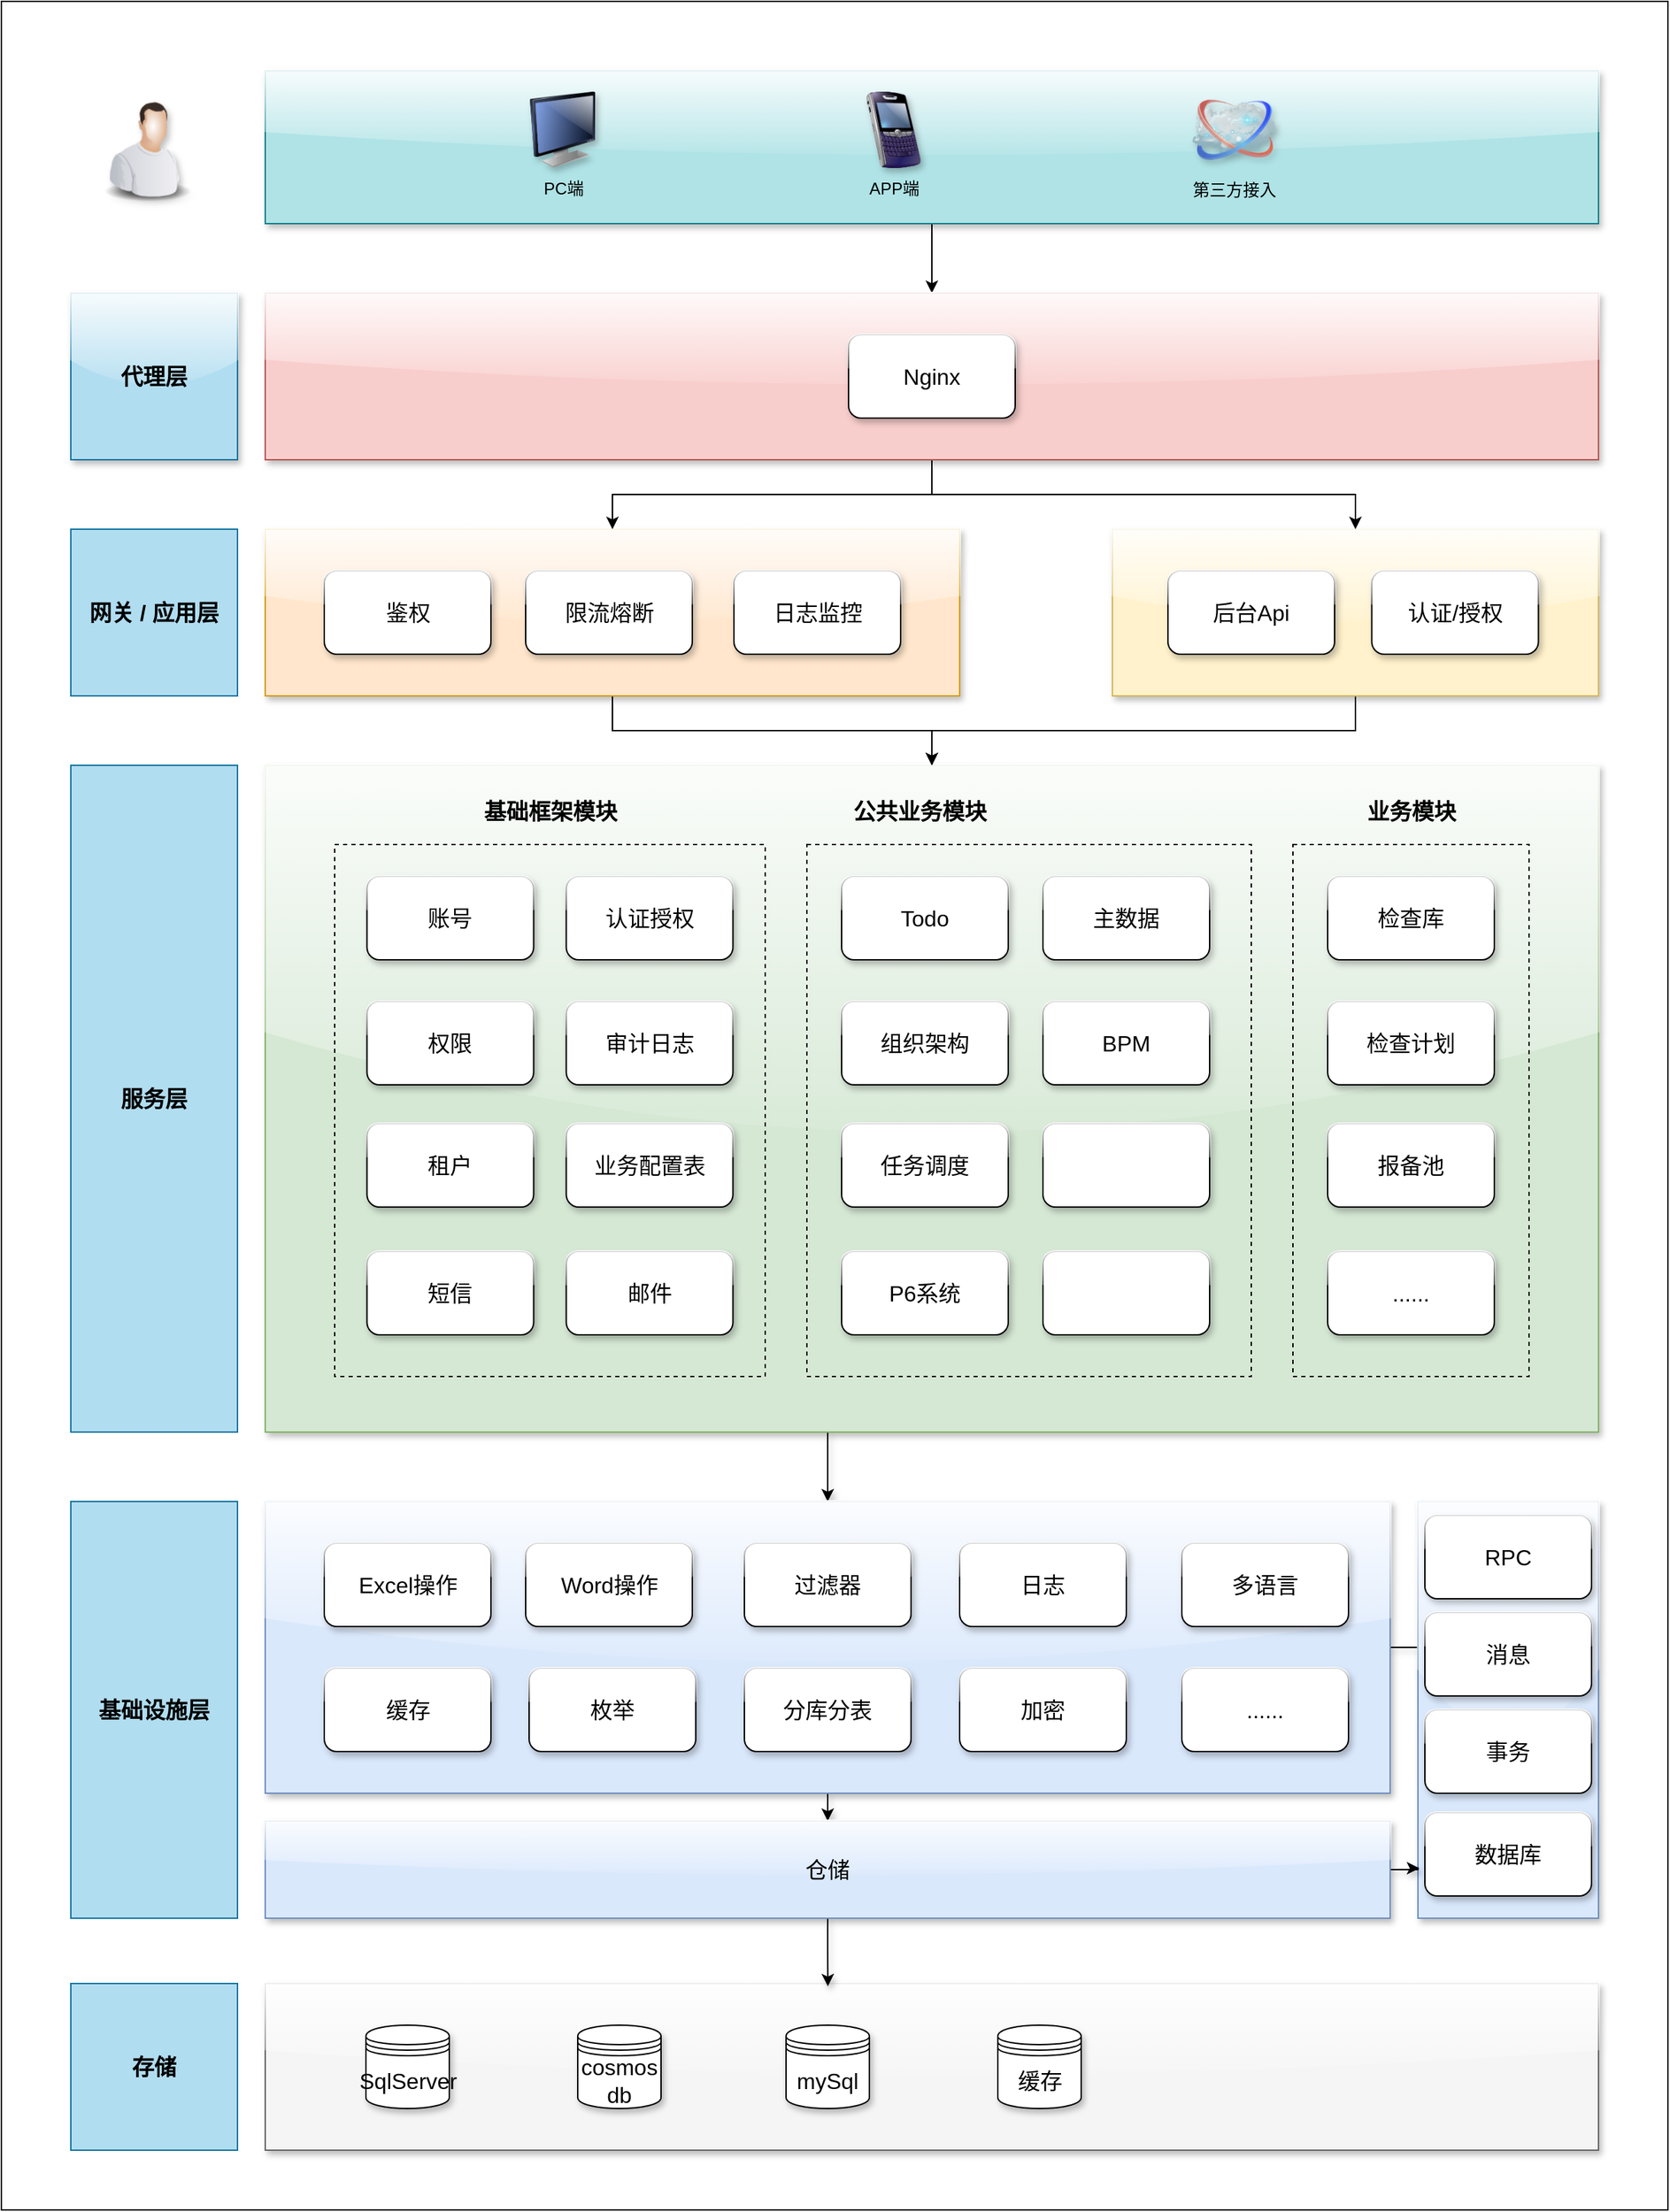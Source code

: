 <mxfile version="14.5.6" type="github">
  <diagram id="t3G-pzk_SLEKTdY6DC6B" name="第 1 页">
    <mxGraphModel dx="1422" dy="762" grid="1" gridSize="10" guides="1" tooltips="1" connect="1" arrows="1" fold="1" page="1" pageScale="1" pageWidth="827" pageHeight="1169" math="0" shadow="0">
      <root>
        <mxCell id="0" />
        <mxCell id="1" parent="0" />
        <mxCell id="U6J5OQ7OiZoA_9P3ea45-144" value="" style="rounded=0;whiteSpace=wrap;html=1;shadow=0;glass=0;sketch=0;strokeWidth=1;fontSize=16;" parent="1" vertex="1">
          <mxGeometry x="250" y="50" width="1200" height="1590" as="geometry" />
        </mxCell>
        <mxCell id="3n2813O9StvmxeVWwpXJ-12" value="" style="edgeStyle=orthogonalEdgeStyle;rounded=0;orthogonalLoop=1;jettySize=auto;html=1;entryX=0.5;entryY=0;entryDx=0;entryDy=0;" edge="1" parent="1" source="U6J5OQ7OiZoA_9P3ea45-149" target="3n2813O9StvmxeVWwpXJ-5">
          <mxGeometry relative="1" as="geometry" />
        </mxCell>
        <mxCell id="U6J5OQ7OiZoA_9P3ea45-149" value="" style="rounded=0;whiteSpace=wrap;html=1;shadow=1;glass=1;sketch=0;strokeWidth=1;fontSize=16;fillColor=#b0e3e6;strokeColor=#0e8088;" parent="1" vertex="1">
          <mxGeometry x="440" y="100" width="960" height="110" as="geometry" />
        </mxCell>
        <mxCell id="U6J5OQ7OiZoA_9P3ea45-136" style="edgeStyle=orthogonalEdgeStyle;rounded=0;orthogonalLoop=1;jettySize=auto;html=1;entryX=0.5;entryY=0;entryDx=0;entryDy=0;shadow=1;fontSize=16;" parent="1" source="U6J5OQ7OiZoA_9P3ea45-7" target="U6J5OQ7OiZoA_9P3ea45-9" edge="1">
          <mxGeometry relative="1" as="geometry">
            <Array as="points">
              <mxPoint x="845" y="1110" />
              <mxPoint x="845" y="1110" />
            </Array>
          </mxGeometry>
        </mxCell>
        <mxCell id="U6J5OQ7OiZoA_9P3ea45-7" value="" style="rounded=0;whiteSpace=wrap;html=1;fontSize=16;fillColor=#d5e8d4;strokeColor=#82b366;glass=1;shadow=1;" parent="1" vertex="1">
          <mxGeometry x="440" y="600" width="960" height="480" as="geometry" />
        </mxCell>
        <mxCell id="U6J5OQ7OiZoA_9P3ea45-60" value="" style="rounded=0;whiteSpace=wrap;html=1;dashed=1;fontSize=16;fillColor=none;" parent="1" vertex="1">
          <mxGeometry x="490" y="657" width="310" height="383" as="geometry" />
        </mxCell>
        <mxCell id="U6J5OQ7OiZoA_9P3ea45-8" value="&lt;font style=&quot;vertical-align: inherit; font-size: 16px;&quot;&gt;&lt;font style=&quot;vertical-align: inherit; font-size: 16px;&quot;&gt;服务层&lt;/font&gt;&lt;/font&gt;" style="rounded=0;whiteSpace=wrap;html=1;fontStyle=1;fontSize=16;labelPosition=center;verticalLabelPosition=middle;align=center;verticalAlign=middle;horizontal=1;fillColor=#b1ddf0;strokeColor=#10739e;" parent="1" vertex="1">
          <mxGeometry x="300" y="600" width="120" height="480" as="geometry" />
        </mxCell>
        <mxCell id="U6J5OQ7OiZoA_9P3ea45-172" value="" style="edgeStyle=orthogonalEdgeStyle;rounded=0;orthogonalLoop=1;jettySize=auto;html=1;shadow=1;fontSize=16;" parent="1" source="U6J5OQ7OiZoA_9P3ea45-9" edge="1">
          <mxGeometry relative="1" as="geometry">
            <mxPoint x="1269" y="1235" as="targetPoint" />
            <Array as="points" />
          </mxGeometry>
        </mxCell>
        <mxCell id="U6J5OQ7OiZoA_9P3ea45-173" value="" style="edgeStyle=orthogonalEdgeStyle;rounded=0;orthogonalLoop=1;jettySize=auto;html=1;shadow=1;fontSize=16;entryX=0.5;entryY=0;entryDx=0;entryDy=0;" parent="1" source="U6J5OQ7OiZoA_9P3ea45-9" target="U6J5OQ7OiZoA_9P3ea45-155" edge="1">
          <mxGeometry relative="1" as="geometry" />
        </mxCell>
        <mxCell id="U6J5OQ7OiZoA_9P3ea45-9" value="" style="rounded=0;whiteSpace=wrap;html=1;fontSize=16;fillColor=#dae8fc;strokeColor=#6c8ebf;glass=1;shadow=1;" parent="1" vertex="1">
          <mxGeometry x="440" y="1130" width="810" height="210" as="geometry" />
        </mxCell>
        <mxCell id="U6J5OQ7OiZoA_9P3ea45-10" value="&lt;font style=&quot;vertical-align: inherit; font-size: 16px;&quot;&gt;&lt;font style=&quot;vertical-align: inherit; font-size: 16px;&quot;&gt;基础设施层&lt;/font&gt;&lt;/font&gt;" style="rounded=0;whiteSpace=wrap;html=1;fontSize=16;fillColor=#b1ddf0;strokeColor=#10739e;fontStyle=1" parent="1" vertex="1">
          <mxGeometry x="300" y="1130" width="120" height="300" as="geometry" />
        </mxCell>
        <mxCell id="U6J5OQ7OiZoA_9P3ea45-11" value="&lt;font style=&quot;vertical-align: inherit; font-size: 16px;&quot;&gt;&lt;font style=&quot;vertical-align: inherit; font-size: 16px;&quot;&gt;&lt;font style=&quot;vertical-align: inherit; font-size: 16px;&quot;&gt;&lt;font style=&quot;vertical-align: inherit; font-size: 16px;&quot;&gt;&lt;font style=&quot;vertical-align: inherit; font-size: 16px;&quot;&gt;&lt;font style=&quot;vertical-align: inherit; font-size: 16px;&quot;&gt;账号&lt;/font&gt;&lt;/font&gt;&lt;/font&gt;&lt;/font&gt;&lt;/font&gt;&lt;/font&gt;" style="rounded=1;whiteSpace=wrap;html=1;fontSize=16;shadow=1;glass=1;" parent="1" vertex="1">
          <mxGeometry x="513.25" y="680" width="120" height="60" as="geometry" />
        </mxCell>
        <mxCell id="U6J5OQ7OiZoA_9P3ea45-12" value="&lt;font style=&quot;vertical-align: inherit; font-size: 16px;&quot;&gt;&lt;font style=&quot;vertical-align: inherit; font-size: 16px;&quot;&gt;&lt;font style=&quot;vertical-align: inherit; font-size: 16px;&quot;&gt;&lt;font style=&quot;vertical-align: inherit; font-size: 16px;&quot;&gt;认证授权&lt;/font&gt;&lt;/font&gt;&lt;/font&gt;&lt;/font&gt;" style="rounded=1;whiteSpace=wrap;html=1;fontSize=16;shadow=1;glass=1;" parent="1" vertex="1">
          <mxGeometry x="656.75" y="680" width="120" height="60" as="geometry" />
        </mxCell>
        <mxCell id="U6J5OQ7OiZoA_9P3ea45-13" value="&lt;font style=&quot;vertical-align: inherit; font-size: 16px;&quot;&gt;&lt;font style=&quot;vertical-align: inherit; font-size: 16px;&quot;&gt;权限&lt;/font&gt;&lt;/font&gt;" style="rounded=1;whiteSpace=wrap;html=1;fontSize=16;shadow=1;glass=1;" parent="1" vertex="1">
          <mxGeometry x="513.25" y="770" width="120" height="60" as="geometry" />
        </mxCell>
        <mxCell id="U6J5OQ7OiZoA_9P3ea45-61" value="&lt;font style=&quot;vertical-align: inherit ; font-size: 16px&quot;&gt;&lt;font style=&quot;vertical-align: inherit ; font-size: 16px&quot;&gt;基础框架模块&lt;/font&gt;&lt;/font&gt;" style="text;html=1;align=center;verticalAlign=middle;whiteSpace=wrap;rounded=0;fontStyle=1;fontSize=16;" parent="1" vertex="1">
          <mxGeometry x="583.75" y="623" width="122.5" height="20" as="geometry" />
        </mxCell>
        <mxCell id="U6J5OQ7OiZoA_9P3ea45-62" value="" style="rounded=0;whiteSpace=wrap;html=1;dashed=1;fontSize=16;fillColor=none;" parent="1" vertex="1">
          <mxGeometry x="830" y="657" width="320" height="383" as="geometry" />
        </mxCell>
        <mxCell id="U6J5OQ7OiZoA_9P3ea45-63" value="&lt;font style=&quot;vertical-align: inherit; font-size: 16px;&quot;&gt;&lt;font style=&quot;vertical-align: inherit; font-size: 16px;&quot;&gt;&lt;font style=&quot;vertical-align: inherit; font-size: 16px;&quot;&gt;&lt;font style=&quot;vertical-align: inherit; font-size: 16px;&quot;&gt;&lt;font style=&quot;vertical-align: inherit; font-size: 16px;&quot;&gt;&lt;font style=&quot;vertical-align: inherit; font-size: 16px;&quot;&gt;&lt;font style=&quot;vertical-align: inherit; font-size: 16px;&quot;&gt;&lt;font style=&quot;vertical-align: inherit; font-size: 16px;&quot;&gt;Todo&lt;/font&gt;&lt;/font&gt;&lt;/font&gt;&lt;/font&gt;&lt;/font&gt;&lt;/font&gt;&lt;/font&gt;&lt;/font&gt;" style="rounded=1;whiteSpace=wrap;html=1;fontSize=16;shadow=1;glass=1;" parent="1" vertex="1">
          <mxGeometry x="855" y="680" width="120" height="60" as="geometry" />
        </mxCell>
        <mxCell id="U6J5OQ7OiZoA_9P3ea45-64" value="&lt;font style=&quot;vertical-align: inherit; font-size: 16px;&quot;&gt;&lt;font style=&quot;vertical-align: inherit; font-size: 16px;&quot;&gt;&lt;font style=&quot;vertical-align: inherit; font-size: 16px;&quot;&gt;&lt;font style=&quot;vertical-align: inherit; font-size: 16px;&quot;&gt;组织架构&lt;/font&gt;&lt;/font&gt;&lt;/font&gt;&lt;/font&gt;" style="rounded=1;whiteSpace=wrap;html=1;fontSize=16;shadow=1;glass=1;" parent="1" vertex="1">
          <mxGeometry x="855" y="770" width="120" height="60" as="geometry" />
        </mxCell>
        <mxCell id="U6J5OQ7OiZoA_9P3ea45-65" value="任务调度" style="rounded=1;whiteSpace=wrap;html=1;fontSize=16;shadow=1;glass=1;" parent="1" vertex="1">
          <mxGeometry x="855" y="858" width="120" height="60" as="geometry" />
        </mxCell>
        <mxCell id="U6J5OQ7OiZoA_9P3ea45-66" value="公共业务模块" style="text;html=1;align=center;verticalAlign=middle;whiteSpace=wrap;rounded=0;fontStyle=1;fontSize=16;" parent="1" vertex="1">
          <mxGeometry x="855" y="623" width="112.5" height="20" as="geometry" />
        </mxCell>
        <mxCell id="U6J5OQ7OiZoA_9P3ea45-67" value="" style="rounded=0;whiteSpace=wrap;html=1;dashed=1;fontSize=16;fillColor=none;" parent="1" vertex="1">
          <mxGeometry x="1180" y="657" width="170" height="383" as="geometry" />
        </mxCell>
        <mxCell id="U6J5OQ7OiZoA_9P3ea45-68" value="&lt;font style=&quot;vertical-align: inherit; font-size: 16px;&quot;&gt;&lt;font style=&quot;vertical-align: inherit; font-size: 16px;&quot;&gt;&lt;font style=&quot;vertical-align: inherit; font-size: 16px;&quot;&gt;&lt;font style=&quot;vertical-align: inherit; font-size: 16px;&quot;&gt;&lt;font style=&quot;vertical-align: inherit; font-size: 16px;&quot;&gt;&lt;font style=&quot;vertical-align: inherit; font-size: 16px;&quot;&gt;&lt;font style=&quot;vertical-align: inherit; font-size: 16px;&quot;&gt;&lt;font style=&quot;vertical-align: inherit; font-size: 16px;&quot;&gt;检查库&lt;/font&gt;&lt;/font&gt;&lt;/font&gt;&lt;/font&gt;&lt;/font&gt;&lt;/font&gt;&lt;/font&gt;&lt;/font&gt;" style="rounded=1;whiteSpace=wrap;html=1;fontSize=16;shadow=1;glass=1;" parent="1" vertex="1">
          <mxGeometry x="1205" y="680" width="120" height="60" as="geometry" />
        </mxCell>
        <mxCell id="U6J5OQ7OiZoA_9P3ea45-69" value="&lt;font style=&quot;vertical-align: inherit; font-size: 16px;&quot;&gt;&lt;font style=&quot;vertical-align: inherit; font-size: 16px;&quot;&gt;&lt;font style=&quot;vertical-align: inherit; font-size: 16px;&quot;&gt;&lt;font style=&quot;vertical-align: inherit; font-size: 16px;&quot;&gt;检查计划&lt;/font&gt;&lt;/font&gt;&lt;/font&gt;&lt;/font&gt;" style="rounded=1;whiteSpace=wrap;html=1;fontSize=16;shadow=1;glass=1;" parent="1" vertex="1">
          <mxGeometry x="1205" y="770" width="120" height="60" as="geometry" />
        </mxCell>
        <mxCell id="U6J5OQ7OiZoA_9P3ea45-70" value="报备池" style="rounded=1;whiteSpace=wrap;html=1;fontSize=16;shadow=1;glass=1;" parent="1" vertex="1">
          <mxGeometry x="1205" y="858" width="120" height="60" as="geometry" />
        </mxCell>
        <mxCell id="U6J5OQ7OiZoA_9P3ea45-71" value="业务模块" style="text;html=1;align=center;verticalAlign=middle;whiteSpace=wrap;rounded=0;fontStyle=1;fontSize=16;" parent="1" vertex="1">
          <mxGeometry x="1208.75" y="623" width="112.5" height="20" as="geometry" />
        </mxCell>
        <mxCell id="U6J5OQ7OiZoA_9P3ea45-72" value="&lt;font style=&quot;vertical-align: inherit; font-size: 16px;&quot;&gt;&lt;font style=&quot;vertical-align: inherit; font-size: 16px;&quot;&gt;Excel操作&lt;/font&gt;&lt;/font&gt;" style="rounded=1;whiteSpace=wrap;html=1;fontSize=16;shadow=1;glass=1;" parent="1" vertex="1">
          <mxGeometry x="482.5" y="1160" width="120" height="60" as="geometry" />
        </mxCell>
        <mxCell id="U6J5OQ7OiZoA_9P3ea45-73" value="&lt;font style=&quot;vertical-align: inherit; font-size: 16px;&quot;&gt;&lt;font style=&quot;vertical-align: inherit; font-size: 16px;&quot;&gt;Word操作&lt;/font&gt;&lt;/font&gt;" style="rounded=1;whiteSpace=wrap;html=1;fontSize=16;shadow=1;glass=1;" parent="1" vertex="1">
          <mxGeometry x="627.5" y="1160" width="120" height="60" as="geometry" />
        </mxCell>
        <mxCell id="U6J5OQ7OiZoA_9P3ea45-75" value="&lt;font style=&quot;vertical-align: inherit; font-size: 16px;&quot;&gt;&lt;font style=&quot;vertical-align: inherit; font-size: 16px;&quot;&gt;加密&lt;/font&gt;&lt;/font&gt;" style="rounded=1;whiteSpace=wrap;html=1;fontSize=16;shadow=1;glass=1;" parent="1" vertex="1">
          <mxGeometry x="940" y="1250" width="120" height="60" as="geometry" />
        </mxCell>
        <mxCell id="U6J5OQ7OiZoA_9P3ea45-76" value="&lt;font style=&quot;vertical-align: inherit ; font-size: 16px&quot;&gt;&lt;font style=&quot;vertical-align: inherit ; font-size: 16px&quot;&gt;日志&lt;/font&gt;&lt;/font&gt;" style="rounded=1;whiteSpace=wrap;html=1;fontSize=16;shadow=1;glass=1;" parent="1" vertex="1">
          <mxGeometry x="940" y="1160" width="120" height="60" as="geometry" />
        </mxCell>
        <mxCell id="U6J5OQ7OiZoA_9P3ea45-77" value="&lt;font style=&quot;vertical-align: inherit ; font-size: 16px&quot;&gt;&lt;font style=&quot;vertical-align: inherit ; font-size: 16px&quot;&gt;缓存&lt;/font&gt;&lt;/font&gt;" style="rounded=1;whiteSpace=wrap;html=1;fontSize=16;shadow=1;glass=1;" parent="1" vertex="1">
          <mxGeometry x="482.5" y="1250" width="120" height="60" as="geometry" />
        </mxCell>
        <mxCell id="U6J5OQ7OiZoA_9P3ea45-79" value="&lt;font style=&quot;vertical-align: inherit ; font-size: 16px&quot;&gt;&lt;font style=&quot;vertical-align: inherit ; font-size: 16px&quot;&gt;分库分表&lt;/font&gt;&lt;/font&gt;" style="rounded=1;whiteSpace=wrap;html=1;fontSize=16;shadow=1;glass=1;" parent="1" vertex="1">
          <mxGeometry x="785" y="1250" width="120" height="60" as="geometry" />
        </mxCell>
        <mxCell id="U6J5OQ7OiZoA_9P3ea45-80" value="审计日志" style="rounded=1;whiteSpace=wrap;html=1;fontSize=16;shadow=1;glass=1;" parent="1" vertex="1">
          <mxGeometry x="656.75" y="770" width="120" height="60" as="geometry" />
        </mxCell>
        <mxCell id="U6J5OQ7OiZoA_9P3ea45-81" value="租户" style="rounded=1;whiteSpace=wrap;html=1;fontSize=16;shadow=1;glass=1;" parent="1" vertex="1">
          <mxGeometry x="513.25" y="858" width="120" height="60" as="geometry" />
        </mxCell>
        <mxCell id="U6J5OQ7OiZoA_9P3ea45-83" value="业务配置表" style="rounded=1;whiteSpace=wrap;html=1;fontSize=16;shadow=1;glass=1;" parent="1" vertex="1">
          <mxGeometry x="656.75" y="858" width="120" height="60" as="geometry" />
        </mxCell>
        <mxCell id="U6J5OQ7OiZoA_9P3ea45-84" value="&lt;span&gt;短信&lt;/span&gt;" style="rounded=1;whiteSpace=wrap;html=1;fontSize=16;shadow=1;glass=1;" parent="1" vertex="1">
          <mxGeometry x="513.25" y="950" width="120" height="60" as="geometry" />
        </mxCell>
        <mxCell id="U6J5OQ7OiZoA_9P3ea45-85" value="邮件" style="rounded=1;whiteSpace=wrap;html=1;fontSize=16;shadow=1;glass=1;" parent="1" vertex="1">
          <mxGeometry x="656.75" y="950" width="120" height="60" as="geometry" />
        </mxCell>
        <mxCell id="U6J5OQ7OiZoA_9P3ea45-86" value="P6系统" style="rounded=1;whiteSpace=wrap;html=1;fontSize=16;shadow=1;glass=1;" parent="1" vertex="1">
          <mxGeometry x="855" y="950" width="120" height="60" as="geometry" />
        </mxCell>
        <mxCell id="U6J5OQ7OiZoA_9P3ea45-87" value="......" style="rounded=1;whiteSpace=wrap;html=1;fontSize=16;shadow=1;glass=1;" parent="1" vertex="1">
          <mxGeometry x="1205" y="950" width="120" height="60" as="geometry" />
        </mxCell>
        <mxCell id="U6J5OQ7OiZoA_9P3ea45-102" value="枚举" style="rounded=1;whiteSpace=wrap;html=1;fontSize=16;shadow=1;glass=1;" parent="1" vertex="1">
          <mxGeometry x="630" y="1250" width="120" height="60" as="geometry" />
        </mxCell>
        <mxCell id="U6J5OQ7OiZoA_9P3ea45-103" value="过滤器" style="rounded=1;whiteSpace=wrap;html=1;fontSize=16;shadow=1;glass=1;" parent="1" vertex="1">
          <mxGeometry x="785" y="1160" width="120" height="60" as="geometry" />
        </mxCell>
        <mxCell id="U6J5OQ7OiZoA_9P3ea45-105" value="" style="rounded=0;whiteSpace=wrap;html=1;fontSize=16;fillColor=#f5f5f5;strokeColor=#666666;fontColor=#333333;glass=1;shadow=1;" parent="1" vertex="1">
          <mxGeometry x="440" y="1477" width="960" height="120" as="geometry" />
        </mxCell>
        <mxCell id="U6J5OQ7OiZoA_9P3ea45-106" value="&lt;font style=&quot;vertical-align: inherit ; font-size: 16px&quot;&gt;&lt;font style=&quot;vertical-align: inherit ; font-size: 16px&quot;&gt;存储&lt;/font&gt;&lt;/font&gt;" style="rounded=0;whiteSpace=wrap;html=1;fontSize=16;fillColor=#b1ddf0;strokeColor=#10739e;fontStyle=1" parent="1" vertex="1">
          <mxGeometry x="300" y="1477" width="120" height="120" as="geometry" />
        </mxCell>
        <mxCell id="U6J5OQ7OiZoA_9P3ea45-117" value="SqlServer" style="shape=datastore;whiteSpace=wrap;html=1;shadow=1;glass=1;sketch=0;strokeWidth=1;fontSize=16;" parent="1" vertex="1">
          <mxGeometry x="512.5" y="1507" width="60" height="60" as="geometry" />
        </mxCell>
        <mxCell id="U6J5OQ7OiZoA_9P3ea45-118" value="cosmos db" style="shape=datastore;whiteSpace=wrap;html=1;shadow=1;glass=1;sketch=0;strokeWidth=1;fontSize=16;" parent="1" vertex="1">
          <mxGeometry x="665" y="1507" width="60" height="60" as="geometry" />
        </mxCell>
        <mxCell id="U6J5OQ7OiZoA_9P3ea45-119" value="mySql" style="shape=datastore;whiteSpace=wrap;html=1;shadow=1;glass=1;sketch=0;strokeWidth=1;fontSize=16;" parent="1" vertex="1">
          <mxGeometry x="815" y="1507" width="60" height="60" as="geometry" />
        </mxCell>
        <mxCell id="o2Ne5mCiSdssdzf63n3L-6" style="edgeStyle=orthogonalEdgeStyle;rounded=0;orthogonalLoop=1;jettySize=auto;html=1;" parent="1" source="U6J5OQ7OiZoA_9P3ea45-120" target="U6J5OQ7OiZoA_9P3ea45-7" edge="1">
          <mxGeometry relative="1" as="geometry" />
        </mxCell>
        <mxCell id="U6J5OQ7OiZoA_9P3ea45-120" value="" style="rounded=0;whiteSpace=wrap;html=1;fontSize=16;fillColor=#fff2cc;strokeColor=#d6b656;glass=1;shadow=1;" parent="1" vertex="1">
          <mxGeometry x="1050" y="430" width="350" height="120" as="geometry" />
        </mxCell>
        <mxCell id="U6J5OQ7OiZoA_9P3ea45-121" value="网关 / 应用层" style="rounded=0;whiteSpace=wrap;html=1;fontSize=16;fillColor=#b1ddf0;strokeColor=#10739e;fontStyle=1" parent="1" vertex="1">
          <mxGeometry x="300" y="430" width="120" height="120" as="geometry" />
        </mxCell>
        <mxCell id="U6J5OQ7OiZoA_9P3ea45-122" value="&lt;font style=&quot;vertical-align: inherit ; font-size: 16px&quot;&gt;&lt;font style=&quot;vertical-align: inherit ; font-size: 16px&quot;&gt;后台Api&lt;/font&gt;&lt;/font&gt;" style="rounded=1;whiteSpace=wrap;html=1;fontSize=16;shadow=1;glass=1;" parent="1" vertex="1">
          <mxGeometry x="1090" y="460" width="120" height="60" as="geometry" />
        </mxCell>
        <mxCell id="U6J5OQ7OiZoA_9P3ea45-125" value="&lt;font style=&quot;vertical-align: inherit ; font-size: 16px&quot;&gt;&lt;font style=&quot;vertical-align: inherit ; font-size: 16px&quot;&gt;认证/&lt;/font&gt;&lt;/font&gt;授权" style="rounded=1;whiteSpace=wrap;html=1;fontSize=16;shadow=1;glass=1;" parent="1" vertex="1">
          <mxGeometry x="1236.75" y="460" width="120" height="60" as="geometry" />
        </mxCell>
        <mxCell id="o2Ne5mCiSdssdzf63n3L-7" style="edgeStyle=orthogonalEdgeStyle;rounded=0;orthogonalLoop=1;jettySize=auto;html=1;entryX=0.5;entryY=0;entryDx=0;entryDy=0;" parent="1" source="U6J5OQ7OiZoA_9P3ea45-127" target="U6J5OQ7OiZoA_9P3ea45-7" edge="1">
          <mxGeometry relative="1" as="geometry" />
        </mxCell>
        <mxCell id="U6J5OQ7OiZoA_9P3ea45-127" value="" style="rounded=0;whiteSpace=wrap;html=1;fontSize=16;fillColor=#ffe6cc;strokeColor=#d79b00;glass=1;shadow=1;" parent="1" vertex="1">
          <mxGeometry x="440" y="430" width="500" height="120" as="geometry" />
        </mxCell>
        <mxCell id="U6J5OQ7OiZoA_9P3ea45-129" value="&lt;font style=&quot;vertical-align: inherit ; font-size: 16px&quot;&gt;&lt;font style=&quot;vertical-align: inherit ; font-size: 16px&quot;&gt;鉴权&lt;/font&gt;&lt;/font&gt;" style="rounded=1;whiteSpace=wrap;html=1;fontSize=16;shadow=1;glass=1;" parent="1" vertex="1">
          <mxGeometry x="482.5" y="460" width="120" height="60" as="geometry" />
        </mxCell>
        <mxCell id="U6J5OQ7OiZoA_9P3ea45-130" value="&lt;font style=&quot;vertical-align: inherit ; font-size: 16px&quot;&gt;&lt;font style=&quot;vertical-align: inherit ; font-size: 16px&quot;&gt;限流熔断&lt;/font&gt;&lt;/font&gt;" style="rounded=1;whiteSpace=wrap;html=1;fontSize=16;shadow=1;glass=1;" parent="1" vertex="1">
          <mxGeometry x="627.5" y="460" width="120" height="60" as="geometry" />
        </mxCell>
        <mxCell id="U6J5OQ7OiZoA_9P3ea45-131" value="&lt;font style=&quot;vertical-align: inherit ; font-size: 16px&quot;&gt;&lt;font style=&quot;vertical-align: inherit ; font-size: 16px&quot;&gt;日志监控&lt;/font&gt;&lt;/font&gt;" style="rounded=1;whiteSpace=wrap;html=1;fontSize=16;shadow=1;glass=1;" parent="1" vertex="1">
          <mxGeometry x="777.5" y="460" width="120" height="60" as="geometry" />
        </mxCell>
        <mxCell id="U6J5OQ7OiZoA_9P3ea45-141" value="缓存" style="shape=datastore;whiteSpace=wrap;html=1;shadow=1;glass=1;sketch=0;strokeWidth=1;fontSize=16;" parent="1" vertex="1">
          <mxGeometry x="967.5" y="1507" width="60" height="60" as="geometry" />
        </mxCell>
        <mxCell id="U6J5OQ7OiZoA_9P3ea45-142" value="" style="rounded=0;html=1;fontSize=16;fillColor=#dae8fc;strokeColor=#6c8ebf;horizontal=0;whiteSpace=wrap;labelPosition=center;verticalLabelPosition=middle;align=center;verticalAlign=middle;glass=1;shadow=1;" parent="1" vertex="1">
          <mxGeometry x="1270" y="1130" width="130" height="300" as="geometry" />
        </mxCell>
        <mxCell id="U6J5OQ7OiZoA_9P3ea45-146" value="" style="image;html=1;image=img/lib/clip_art/computers/Monitor_128x128.png;shadow=1;glass=0;sketch=0;strokeWidth=1;fontSize=16;" parent="1" vertex="1">
          <mxGeometry x="627.5" y="115" width="53.5" height="55" as="geometry" />
        </mxCell>
        <mxCell id="U6J5OQ7OiZoA_9P3ea45-147" value="" style="image;html=1;image=img/lib/clip_art/telecommunication/BlackBerry_128x128.png;shadow=1;glass=0;sketch=0;strokeWidth=1;fontSize=16;" parent="1" vertex="1">
          <mxGeometry x="867.5" y="115" width="50" height="55" as="geometry" />
        </mxCell>
        <mxCell id="U6J5OQ7OiZoA_9P3ea45-151" value="" style="image;html=1;image=img/lib/clip_art/people/Worker_Man_128x128.png;shadow=1;glass=0;sketch=0;strokeWidth=1;fontSize=16;" parent="1" vertex="1">
          <mxGeometry x="315" y="115" width="80" height="80" as="geometry" />
        </mxCell>
        <mxCell id="U6J5OQ7OiZoA_9P3ea45-152" value="" style="image;html=1;image=img/lib/clip_art/networking/Cloud_128x128.png;shadow=1;glass=0;sketch=0;strokeWidth=1;fontSize=16;" parent="1" vertex="1">
          <mxGeometry x="1107.5" y="115" width="60" height="55" as="geometry" />
        </mxCell>
        <mxCell id="U6J5OQ7OiZoA_9P3ea45-166" value="" style="edgeStyle=orthogonalEdgeStyle;rounded=0;orthogonalLoop=1;jettySize=auto;html=1;shadow=1;fontSize=16;entryX=0.422;entryY=0.017;entryDx=0;entryDy=0;entryPerimeter=0;" parent="1" source="U6J5OQ7OiZoA_9P3ea45-155" target="U6J5OQ7OiZoA_9P3ea45-105" edge="1">
          <mxGeometry relative="1" as="geometry">
            <mxPoint x="845" y="1470" as="targetPoint" />
          </mxGeometry>
        </mxCell>
        <mxCell id="U6J5OQ7OiZoA_9P3ea45-167" value="" style="edgeStyle=orthogonalEdgeStyle;rounded=0;orthogonalLoop=1;jettySize=auto;html=1;shadow=1;fontSize=16;entryX=0.008;entryY=0.88;entryDx=0;entryDy=0;entryPerimeter=0;" parent="1" source="U6J5OQ7OiZoA_9P3ea45-155" target="U6J5OQ7OiZoA_9P3ea45-142" edge="1">
          <mxGeometry relative="1" as="geometry" />
        </mxCell>
        <mxCell id="U6J5OQ7OiZoA_9P3ea45-155" value="" style="rounded=0;whiteSpace=wrap;html=1;fontSize=16;fillColor=#dae8fc;strokeColor=#6c8ebf;glass=1;shadow=1;" parent="1" vertex="1">
          <mxGeometry x="440" y="1360" width="810" height="70" as="geometry" />
        </mxCell>
        <mxCell id="U6J5OQ7OiZoA_9P3ea45-156" value="仓储" style="text;html=1;strokeColor=none;fillColor=none;align=center;verticalAlign=middle;whiteSpace=wrap;rounded=0;shadow=1;glass=0;sketch=0;fontSize=16;" parent="1" vertex="1">
          <mxGeometry x="825" y="1385" width="40" height="20" as="geometry" />
        </mxCell>
        <mxCell id="U6J5OQ7OiZoA_9P3ea45-157" value="&lt;font style=&quot;vertical-align: inherit ; font-size: 16px&quot;&gt;&lt;font style=&quot;vertical-align: inherit ; font-size: 16px&quot;&gt;&lt;font style=&quot;vertical-align: inherit ; font-size: 16px&quot;&gt;&lt;font style=&quot;vertical-align: inherit ; font-size: 16px&quot;&gt;&lt;font style=&quot;vertical-align: inherit ; font-size: 16px&quot;&gt;&lt;font style=&quot;vertical-align: inherit ; font-size: 16px&quot;&gt;&lt;font style=&quot;vertical-align: inherit ; font-size: 16px&quot;&gt;&lt;font style=&quot;vertical-align: inherit ; font-size: 16px&quot;&gt;主数据&lt;/font&gt;&lt;/font&gt;&lt;/font&gt;&lt;/font&gt;&lt;/font&gt;&lt;/font&gt;&lt;/font&gt;&lt;/font&gt;" style="rounded=1;whiteSpace=wrap;html=1;fontSize=16;shadow=1;glass=1;" parent="1" vertex="1">
          <mxGeometry x="1000" y="680" width="120" height="60" as="geometry" />
        </mxCell>
        <mxCell id="U6J5OQ7OiZoA_9P3ea45-158" value="&lt;font style=&quot;vertical-align: inherit ; font-size: 16px&quot;&gt;&lt;font style=&quot;vertical-align: inherit ; font-size: 16px&quot;&gt;&lt;font style=&quot;vertical-align: inherit ; font-size: 16px&quot;&gt;&lt;font style=&quot;vertical-align: inherit ; font-size: 16px&quot;&gt;BPM&lt;/font&gt;&lt;/font&gt;&lt;/font&gt;&lt;/font&gt;" style="rounded=1;whiteSpace=wrap;html=1;fontSize=16;shadow=1;glass=1;" parent="1" vertex="1">
          <mxGeometry x="1000" y="770" width="120" height="60" as="geometry" />
        </mxCell>
        <mxCell id="U6J5OQ7OiZoA_9P3ea45-159" value="" style="rounded=1;whiteSpace=wrap;html=1;fontSize=16;shadow=1;glass=1;" parent="1" vertex="1">
          <mxGeometry x="1000" y="858" width="120" height="60" as="geometry" />
        </mxCell>
        <mxCell id="U6J5OQ7OiZoA_9P3ea45-160" value="" style="rounded=1;whiteSpace=wrap;html=1;fontSize=16;shadow=1;glass=1;" parent="1" vertex="1">
          <mxGeometry x="1000" y="950" width="120" height="60" as="geometry" />
        </mxCell>
        <mxCell id="U6J5OQ7OiZoA_9P3ea45-163" value="&lt;font style=&quot;vertical-align: inherit ; font-size: 16px&quot;&gt;&lt;font style=&quot;vertical-align: inherit ; font-size: 16px&quot;&gt;多语言&lt;/font&gt;&lt;/font&gt;" style="rounded=1;whiteSpace=wrap;html=1;fontSize=16;shadow=1;glass=1;" parent="1" vertex="1">
          <mxGeometry x="1100" y="1160" width="120" height="60" as="geometry" />
        </mxCell>
        <mxCell id="U6J5OQ7OiZoA_9P3ea45-164" value="数据库" style="rounded=1;whiteSpace=wrap;html=1;fontSize=16;shadow=1;glass=1;" parent="1" vertex="1">
          <mxGeometry x="1275" y="1354" width="120" height="60" as="geometry" />
        </mxCell>
        <mxCell id="o2Ne5mCiSdssdzf63n3L-1" value="PC端" style="text;html=1;strokeColor=none;fillColor=none;align=center;verticalAlign=middle;whiteSpace=wrap;rounded=0;" parent="1" vertex="1">
          <mxGeometry x="634.5" y="175" width="40" height="20" as="geometry" />
        </mxCell>
        <mxCell id="o2Ne5mCiSdssdzf63n3L-2" value="APP端" style="text;html=1;strokeColor=none;fillColor=none;align=center;verticalAlign=middle;whiteSpace=wrap;rounded=0;" parent="1" vertex="1">
          <mxGeometry x="872.5" y="175" width="40" height="20" as="geometry" />
        </mxCell>
        <mxCell id="o2Ne5mCiSdssdzf63n3L-3" value="第三方接入" style="text;html=1;strokeColor=none;fillColor=none;align=center;verticalAlign=middle;whiteSpace=wrap;rounded=0;" parent="1" vertex="1">
          <mxGeometry x="1102.5" y="177" width="70" height="18" as="geometry" />
        </mxCell>
        <mxCell id="3n2813O9StvmxeVWwpXJ-1" value="事务" style="rounded=1;whiteSpace=wrap;html=1;fontSize=16;shadow=1;glass=1;" vertex="1" parent="1">
          <mxGeometry x="1275" y="1280" width="120" height="60" as="geometry" />
        </mxCell>
        <mxCell id="3n2813O9StvmxeVWwpXJ-2" value="......" style="rounded=1;whiteSpace=wrap;html=1;fontSize=16;shadow=1;glass=1;" vertex="1" parent="1">
          <mxGeometry x="1100" y="1250" width="120" height="60" as="geometry" />
        </mxCell>
        <mxCell id="3n2813O9StvmxeVWwpXJ-3" value="消息" style="rounded=1;whiteSpace=wrap;html=1;fontSize=16;shadow=1;glass=1;" vertex="1" parent="1">
          <mxGeometry x="1275" y="1210" width="120" height="60" as="geometry" />
        </mxCell>
        <mxCell id="3n2813O9StvmxeVWwpXJ-4" value="RPC" style="rounded=1;whiteSpace=wrap;html=1;fontSize=16;shadow=1;glass=1;" vertex="1" parent="1">
          <mxGeometry x="1275" y="1140" width="120" height="60" as="geometry" />
        </mxCell>
        <mxCell id="3n2813O9StvmxeVWwpXJ-13" style="edgeStyle=orthogonalEdgeStyle;rounded=0;orthogonalLoop=1;jettySize=auto;html=1;" edge="1" parent="1" source="3n2813O9StvmxeVWwpXJ-5" target="U6J5OQ7OiZoA_9P3ea45-127">
          <mxGeometry relative="1" as="geometry" />
        </mxCell>
        <mxCell id="3n2813O9StvmxeVWwpXJ-14" style="edgeStyle=orthogonalEdgeStyle;rounded=0;orthogonalLoop=1;jettySize=auto;html=1;entryX=0.5;entryY=0;entryDx=0;entryDy=0;" edge="1" parent="1" source="3n2813O9StvmxeVWwpXJ-5" target="U6J5OQ7OiZoA_9P3ea45-120">
          <mxGeometry relative="1" as="geometry" />
        </mxCell>
        <mxCell id="3n2813O9StvmxeVWwpXJ-5" value="" style="rounded=0;whiteSpace=wrap;html=1;fontSize=16;glass=1;shadow=1;fillColor=#f8cecc;strokeColor=#b85450;" vertex="1" parent="1">
          <mxGeometry x="440" y="260" width="960" height="120" as="geometry" />
        </mxCell>
        <mxCell id="3n2813O9StvmxeVWwpXJ-6" value="&lt;font style=&quot;vertical-align: inherit ; font-size: 16px&quot;&gt;&lt;font style=&quot;vertical-align: inherit ; font-size: 16px&quot;&gt;代理层&lt;/font&gt;&lt;/font&gt;" style="rounded=0;whiteSpace=wrap;html=1;fontSize=16;glass=1;shadow=1;fillColor=#b1ddf0;strokeColor=#10739e;fontStyle=1" vertex="1" parent="1">
          <mxGeometry x="300" y="260" width="120" height="120" as="geometry" />
        </mxCell>
        <mxCell id="3n2813O9StvmxeVWwpXJ-7" value="&lt;font style=&quot;vertical-align: inherit ; font-size: 16px&quot;&gt;&lt;font style=&quot;vertical-align: inherit ; font-size: 16px&quot;&gt;Nginx&lt;/font&gt;&lt;/font&gt;" style="rounded=1;whiteSpace=wrap;html=1;fontSize=16;shadow=1;glass=1;" vertex="1" parent="1">
          <mxGeometry x="860" y="290" width="120" height="60" as="geometry" />
        </mxCell>
      </root>
    </mxGraphModel>
  </diagram>
</mxfile>
